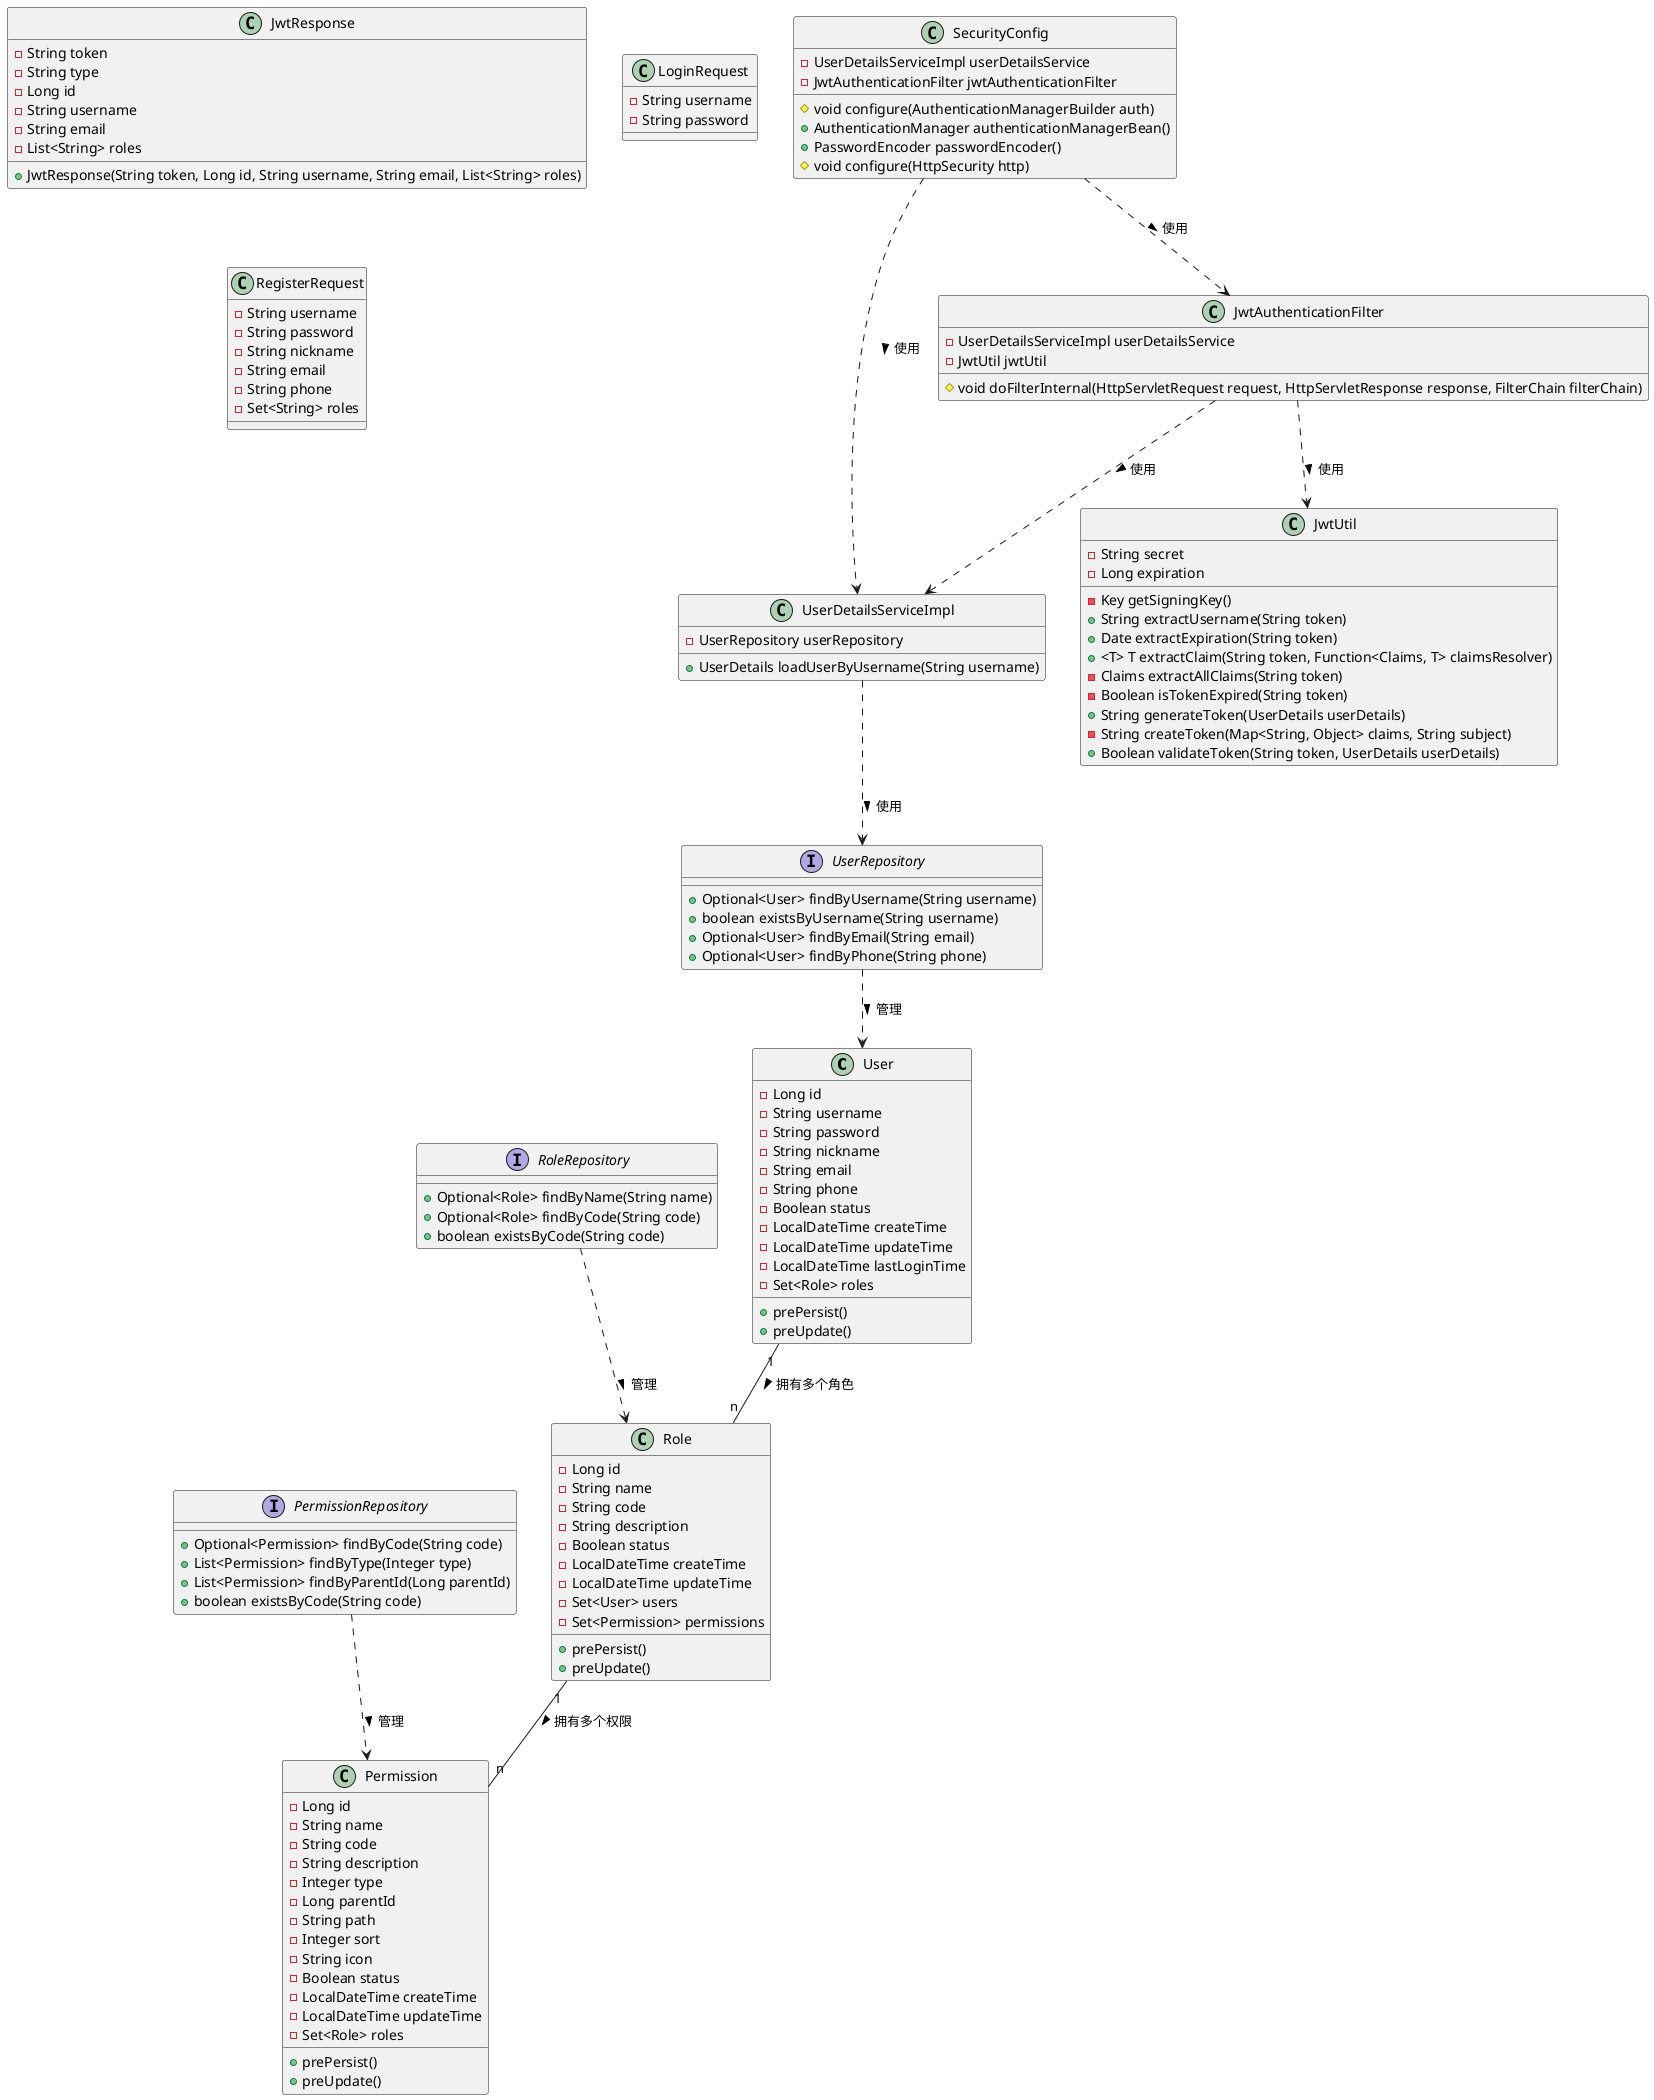 @startuml RBAC模型类图

' 实体类
class User {
    - Long id
    - String username
    - String password
    - String nickname
    - String email
    - String phone
    - Boolean status
    - LocalDateTime createTime
    - LocalDateTime updateTime
    - LocalDateTime lastLoginTime
    - Set<Role> roles
    + prePersist()
    + preUpdate()
}

class Role {
    - Long id
    - String name
    - String code
    - String description
    - Boolean status
    - LocalDateTime createTime
    - LocalDateTime updateTime
    - Set<User> users
    - Set<Permission> permissions
    + prePersist()
    + preUpdate()
}

class Permission {
    - Long id
    - String name
    - String code
    - String description
    - Integer type
    - Long parentId
    - String path
    - Integer sort
    - String icon
    - Boolean status
    - LocalDateTime createTime
    - LocalDateTime updateTime
    - Set<Role> roles
    + prePersist()
    + preUpdate()
}

' 仓库接口
interface UserRepository {
    + Optional<User> findByUsername(String username)
    + boolean existsByUsername(String username)
    + Optional<User> findByEmail(String email)
    + Optional<User> findByPhone(String phone)
}

interface RoleRepository {
    + Optional<Role> findByName(String name)
    + Optional<Role> findByCode(String code)
    + boolean existsByCode(String code)
}

interface PermissionRepository {
    + Optional<Permission> findByCode(String code)
    + List<Permission> findByType(Integer type)
    + List<Permission> findByParentId(Long parentId)
    + boolean existsByCode(String code)
}

' 安全相关类
class UserDetailsServiceImpl {
    - UserRepository userRepository
    + UserDetails loadUserByUsername(String username)
}

class JwtUtil {
    - String secret
    - Long expiration
    - Key getSigningKey()
    + String extractUsername(String token)
    + Date extractExpiration(String token)
    + <T> T extractClaim(String token, Function<Claims, T> claimsResolver)
    - Claims extractAllClaims(String token)
    - Boolean isTokenExpired(String token)
    + String generateToken(UserDetails userDetails)
    - String createToken(Map<String, Object> claims, String subject)
    + Boolean validateToken(String token, UserDetails userDetails)
}

class JwtAuthenticationFilter {
    - UserDetailsServiceImpl userDetailsService
    - JwtUtil jwtUtil
    # void doFilterInternal(HttpServletRequest request, HttpServletResponse response, FilterChain filterChain)
}

class SecurityConfig {
    - UserDetailsServiceImpl userDetailsService
    - JwtAuthenticationFilter jwtAuthenticationFilter
    # void configure(AuthenticationManagerBuilder auth)
    + AuthenticationManager authenticationManagerBean()
    + PasswordEncoder passwordEncoder()
    # void configure(HttpSecurity http)
}

' DTO类
class JwtResponse {
    - String token
    - String type
    - Long id
    - String username
    - String email
    - List<String> roles
    + JwtResponse(String token, Long id, String username, String email, List<String> roles)
}

class LoginRequest {
    - String username
    - String password
}

class RegisterRequest {
    - String username
    - String password
    - String nickname
    - String email
    - String phone
    - Set<String> roles
}

' 关系定义
User "1" -- "n" Role : 拥有多个角色 >
Role "1" -- "n" Permission : 拥有多个权限 >
UserRepository ..> User : 管理 >
RoleRepository ..> Role : 管理 >
PermissionRepository ..> Permission : 管理 >
UserDetailsServiceImpl ..> UserRepository : 使用 >
JwtAuthenticationFilter ..> UserDetailsServiceImpl : 使用 >
JwtAuthenticationFilter ..> JwtUtil : 使用 >
SecurityConfig ..> UserDetailsServiceImpl : 使用 >
SecurityConfig ..> JwtAuthenticationFilter : 使用 >

@enduml 